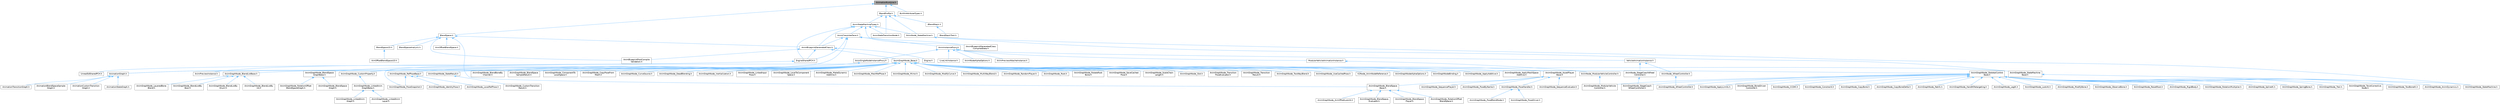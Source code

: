 digraph "AnimationRuntime.h"
{
 // INTERACTIVE_SVG=YES
 // LATEX_PDF_SIZE
  bgcolor="transparent";
  edge [fontname=Helvetica,fontsize=10,labelfontname=Helvetica,labelfontsize=10];
  node [fontname=Helvetica,fontsize=10,shape=box,height=0.2,width=0.4];
  Node1 [id="Node000001",label="AnimationRuntime.h",height=0.2,width=0.4,color="gray40", fillcolor="grey60", style="filled", fontcolor="black",tooltip=" "];
  Node1 -> Node2 [id="edge1_Node000001_Node000002",dir="back",color="steelblue1",style="solid",tooltip=" "];
  Node2 [id="Node000002",label="BlendProfile.h",height=0.2,width=0.4,color="grey40", fillcolor="white", style="filled",URL="$d6/d9c/BlendProfile_8h.html",tooltip=" "];
  Node2 -> Node3 [id="edge2_Node000002_Node000003",dir="back",color="steelblue1",style="solid",tooltip=" "];
  Node3 [id="Node000003",label="AnimNode_StateMachine.h",height=0.2,width=0.4,color="grey40", fillcolor="white", style="filled",URL="$df/d8f/AnimNode__StateMachine_8h.html",tooltip=" "];
  Node3 -> Node4 [id="edge3_Node000003_Node000004",dir="back",color="steelblue1",style="solid",tooltip=" "];
  Node4 [id="Node000004",label="AnimGraphNode_StateMachine.h",height=0.2,width=0.4,color="grey40", fillcolor="white", style="filled",URL="$d9/d4d/AnimGraphNode__StateMachine_8h.html",tooltip=" "];
  Node3 -> Node5 [id="edge4_Node000003_Node000005",dir="back",color="steelblue1",style="solid",tooltip=" "];
  Node5 [id="Node000005",label="AnimGraphNode_StateMachine\lBase.h",height=0.2,width=0.4,color="grey40", fillcolor="white", style="filled",URL="$dc/d11/AnimGraphNode__StateMachineBase_8h.html",tooltip=" "];
  Node5 -> Node4 [id="edge5_Node000005_Node000004",dir="back",color="steelblue1",style="solid",tooltip=" "];
  Node2 -> Node6 [id="edge6_Node000002_Node000006",dir="back",color="steelblue1",style="solid",tooltip=" "];
  Node6 [id="Node000006",label="AnimStateMachineTypes.h",height=0.2,width=0.4,color="grey40", fillcolor="white", style="filled",URL="$d2/dc8/AnimStateMachineTypes_8h.html",tooltip=" "];
  Node6 -> Node7 [id="edge7_Node000006_Node000007",dir="back",color="steelblue1",style="solid",tooltip=" "];
  Node7 [id="Node000007",label="AnimBlueprintGeneratedClass.h",height=0.2,width=0.4,color="grey40", fillcolor="white", style="filled",URL="$dc/d81/AnimBlueprintGeneratedClass_8h.html",tooltip=" "];
  Node7 -> Node8 [id="edge8_Node000007_Node000008",dir="back",color="steelblue1",style="solid",tooltip=" "];
  Node8 [id="Node000008",label="AnimBlueprintPostCompile\lValidation.h",height=0.2,width=0.4,color="grey40", fillcolor="white", style="filled",URL="$de/d1b/AnimBlueprintPostCompileValidation_8h.html",tooltip=" "];
  Node7 -> Node9 [id="edge9_Node000007_Node000009",dir="back",color="steelblue1",style="solid",tooltip=" "];
  Node9 [id="Node000009",label="AnimGraphNode_Base.h",height=0.2,width=0.4,color="grey40", fillcolor="white", style="filled",URL="$d0/dfb/AnimGraphNode__Base_8h.html",tooltip=" "];
  Node9 -> Node10 [id="edge10_Node000009_Node000010",dir="back",color="steelblue1",style="solid",tooltip=" "];
  Node10 [id="Node000010",label="AnimGraphNodeAlphaOptions.h",height=0.2,width=0.4,color="grey40", fillcolor="white", style="filled",URL="$d6/df6/AnimGraphNodeAlphaOptions_8h.html",tooltip=" "];
  Node9 -> Node11 [id="edge11_Node000009_Node000011",dir="back",color="steelblue1",style="solid",tooltip=" "];
  Node11 [id="Node000011",label="AnimGraphNodeBinding.h",height=0.2,width=0.4,color="grey40", fillcolor="white", style="filled",URL="$d6/d3b/AnimGraphNodeBinding_8h.html",tooltip=" "];
  Node9 -> Node12 [id="edge12_Node000009_Node000012",dir="back",color="steelblue1",style="solid",tooltip=" "];
  Node12 [id="Node000012",label="AnimGraphNode_ApplyAdditive.h",height=0.2,width=0.4,color="grey40", fillcolor="white", style="filled",URL="$da/d67/AnimGraphNode__ApplyAdditive_8h.html",tooltip=" "];
  Node9 -> Node13 [id="edge13_Node000009_Node000013",dir="back",color="steelblue1",style="solid",tooltip=" "];
  Node13 [id="Node000013",label="AnimGraphNode_ApplyMeshSpace\lAdditive.h",height=0.2,width=0.4,color="grey40", fillcolor="white", style="filled",URL="$dd/dc4/AnimGraphNode__ApplyMeshSpaceAdditive_8h.html",tooltip=" "];
  Node9 -> Node14 [id="edge14_Node000009_Node000014",dir="back",color="steelblue1",style="solid",tooltip=" "];
  Node14 [id="Node000014",label="AnimGraphNode_AssetPlayer\lBase.h",height=0.2,width=0.4,color="grey40", fillcolor="white", style="filled",URL="$d1/d4f/AnimGraphNode__AssetPlayerBase_8h.html",tooltip=" "];
  Node14 -> Node15 [id="edge15_Node000014_Node000015",dir="back",color="steelblue1",style="solid",tooltip=" "];
  Node15 [id="Node000015",label="AnimGraphNode_BlendSpace\lBase.h",height=0.2,width=0.4,color="grey40", fillcolor="white", style="filled",URL="$d7/d6d/AnimGraphNode__BlendSpaceBase_8h.html",tooltip=" "];
  Node15 -> Node16 [id="edge16_Node000015_Node000016",dir="back",color="steelblue1",style="solid",tooltip=" "];
  Node16 [id="Node000016",label="AnimGraphNode_AimOffsetLookAt.h",height=0.2,width=0.4,color="grey40", fillcolor="white", style="filled",URL="$d2/daa/AnimGraphNode__AimOffsetLookAt_8h.html",tooltip=" "];
  Node15 -> Node17 [id="edge17_Node000015_Node000017",dir="back",color="steelblue1",style="solid",tooltip=" "];
  Node17 [id="Node000017",label="AnimGraphNode_BlendSpace\lEvaluator.h",height=0.2,width=0.4,color="grey40", fillcolor="white", style="filled",URL="$d0/d5d/AnimGraphNode__BlendSpaceEvaluator_8h.html",tooltip=" "];
  Node15 -> Node18 [id="edge18_Node000015_Node000018",dir="back",color="steelblue1",style="solid",tooltip=" "];
  Node18 [id="Node000018",label="AnimGraphNode_BlendSpace\lPlayer.h",height=0.2,width=0.4,color="grey40", fillcolor="white", style="filled",URL="$d2/d22/AnimGraphNode__BlendSpacePlayer_8h.html",tooltip=" "];
  Node15 -> Node19 [id="edge19_Node000015_Node000019",dir="back",color="steelblue1",style="solid",tooltip=" "];
  Node19 [id="Node000019",label="AnimGraphNode_RotationOffset\lBlendSpace.h",height=0.2,width=0.4,color="grey40", fillcolor="white", style="filled",URL="$dc/dd5/AnimGraphNode__RotationOffsetBlendSpace_8h.html",tooltip=" "];
  Node14 -> Node20 [id="edge20_Node000014_Node000020",dir="back",color="steelblue1",style="solid",tooltip=" "];
  Node20 [id="Node000020",label="AnimGraphNode_PoseByName.h",height=0.2,width=0.4,color="grey40", fillcolor="white", style="filled",URL="$d7/d02/AnimGraphNode__PoseByName_8h.html",tooltip=" "];
  Node14 -> Node21 [id="edge21_Node000014_Node000021",dir="back",color="steelblue1",style="solid",tooltip=" "];
  Node21 [id="Node000021",label="AnimGraphNode_PoseHandler.h",height=0.2,width=0.4,color="grey40", fillcolor="white", style="filled",URL="$df/dfb/AnimGraphNode__PoseHandler_8h.html",tooltip=" "];
  Node21 -> Node22 [id="edge22_Node000021_Node000022",dir="back",color="steelblue1",style="solid",tooltip=" "];
  Node22 [id="Node000022",label="AnimGraphNode_PoseBlendNode.h",height=0.2,width=0.4,color="grey40", fillcolor="white", style="filled",URL="$de/d70/AnimGraphNode__PoseBlendNode_8h.html",tooltip=" "];
  Node21 -> Node23 [id="edge23_Node000021_Node000023",dir="back",color="steelblue1",style="solid",tooltip=" "];
  Node23 [id="Node000023",label="AnimGraphNode_PoseDriver.h",height=0.2,width=0.4,color="grey40", fillcolor="white", style="filled",URL="$d7/d7d/AnimGraphNode__PoseDriver_8h.html",tooltip=" "];
  Node14 -> Node24 [id="edge24_Node000014_Node000024",dir="back",color="steelblue1",style="solid",tooltip=" "];
  Node24 [id="Node000024",label="AnimGraphNode_SequenceEvaluator.h",height=0.2,width=0.4,color="grey40", fillcolor="white", style="filled",URL="$d1/d1c/AnimGraphNode__SequenceEvaluator_8h.html",tooltip=" "];
  Node14 -> Node25 [id="edge25_Node000014_Node000025",dir="back",color="steelblue1",style="solid",tooltip=" "];
  Node25 [id="Node000025",label="AnimGraphNode_SequencePlayer.h",height=0.2,width=0.4,color="grey40", fillcolor="white", style="filled",URL="$d2/d91/AnimGraphNode__SequencePlayer_8h.html",tooltip=" "];
  Node9 -> Node26 [id="edge26_Node000009_Node000026",dir="back",color="steelblue1",style="solid",tooltip=" "];
  Node26 [id="Node000026",label="AnimGraphNode_BlendBoneBy\lChannel.h",height=0.2,width=0.4,color="grey40", fillcolor="white", style="filled",URL="$de/da9/AnimGraphNode__BlendBoneByChannel_8h.html",tooltip=" "];
  Node9 -> Node27 [id="edge27_Node000009_Node000027",dir="back",color="steelblue1",style="solid",tooltip=" "];
  Node27 [id="Node000027",label="AnimGraphNode_BlendListBase.h",height=0.2,width=0.4,color="grey40", fillcolor="white", style="filled",URL="$d7/d20/AnimGraphNode__BlendListBase_8h.html",tooltip=" "];
  Node27 -> Node28 [id="edge28_Node000027_Node000028",dir="back",color="steelblue1",style="solid",tooltip=" "];
  Node28 [id="Node000028",label="AnimGraphNode_BlendListBy\lBool.h",height=0.2,width=0.4,color="grey40", fillcolor="white", style="filled",URL="$d9/d9d/AnimGraphNode__BlendListByBool_8h.html",tooltip=" "];
  Node27 -> Node29 [id="edge29_Node000027_Node000029",dir="back",color="steelblue1",style="solid",tooltip=" "];
  Node29 [id="Node000029",label="AnimGraphNode_BlendListBy\lEnum.h",height=0.2,width=0.4,color="grey40", fillcolor="white", style="filled",URL="$de/d60/AnimGraphNode__BlendListByEnum_8h.html",tooltip=" "];
  Node27 -> Node30 [id="edge30_Node000027_Node000030",dir="back",color="steelblue1",style="solid",tooltip=" "];
  Node30 [id="Node000030",label="AnimGraphNode_BlendListBy\lInt.h",height=0.2,width=0.4,color="grey40", fillcolor="white", style="filled",URL="$dc/df2/AnimGraphNode__BlendListByInt_8h.html",tooltip=" "];
  Node27 -> Node31 [id="edge31_Node000027_Node000031",dir="back",color="steelblue1",style="solid",tooltip=" "];
  Node31 [id="Node000031",label="AnimGraphNode_LayeredBone\lBlend.h",height=0.2,width=0.4,color="grey40", fillcolor="white", style="filled",URL="$d2/d01/AnimGraphNode__LayeredBoneBlend_8h.html",tooltip=" "];
  Node9 -> Node32 [id="edge32_Node000009_Node000032",dir="back",color="steelblue1",style="solid",tooltip=" "];
  Node32 [id="Node000032",label="AnimGraphNode_BlendSpace\lGraphBase.h",height=0.2,width=0.4,color="grey40", fillcolor="white", style="filled",URL="$d6/d44/AnimGraphNode__BlendSpaceGraphBase_8h.html",tooltip=" "];
  Node32 -> Node33 [id="edge33_Node000032_Node000033",dir="back",color="steelblue1",style="solid",tooltip=" "];
  Node33 [id="Node000033",label="AnimGraphNode_BlendSpace\lGraph.h",height=0.2,width=0.4,color="grey40", fillcolor="white", style="filled",URL="$d7/d81/AnimGraphNode__BlendSpaceGraph_8h.html",tooltip=" "];
  Node32 -> Node34 [id="edge34_Node000032_Node000034",dir="back",color="steelblue1",style="solid",tooltip=" "];
  Node34 [id="Node000034",label="AnimGraphNode_RotationOffset\lBlendSpaceGraph.h",height=0.2,width=0.4,color="grey40", fillcolor="white", style="filled",URL="$d0/d4c/AnimGraphNode__RotationOffsetBlendSpaceGraph_8h.html",tooltip=" "];
  Node9 -> Node35 [id="edge35_Node000009_Node000035",dir="back",color="steelblue1",style="solid",tooltip=" "];
  Node35 [id="Node000035",label="AnimGraphNode_BlendSpace\lSampleResult.h",height=0.2,width=0.4,color="grey40", fillcolor="white", style="filled",URL="$de/df8/AnimGraphNode__BlendSpaceSampleResult_8h.html",tooltip=" "];
  Node9 -> Node36 [id="edge36_Node000009_Node000036",dir="back",color="steelblue1",style="solid",tooltip=" "];
  Node36 [id="Node000036",label="AnimGraphNode_ComponentTo\lLocalSpace.h",height=0.2,width=0.4,color="grey40", fillcolor="white", style="filled",URL="$d1/d3f/AnimGraphNode__ComponentToLocalSpace_8h.html",tooltip=" "];
  Node9 -> Node37 [id="edge37_Node000009_Node000037",dir="back",color="steelblue1",style="solid",tooltip=" "];
  Node37 [id="Node000037",label="AnimGraphNode_CopyPoseFrom\lMesh.h",height=0.2,width=0.4,color="grey40", fillcolor="white", style="filled",URL="$d6/d71/AnimGraphNode__CopyPoseFromMesh_8h.html",tooltip=" "];
  Node9 -> Node38 [id="edge38_Node000009_Node000038",dir="back",color="steelblue1",style="solid",tooltip=" "];
  Node38 [id="Node000038",label="AnimGraphNode_CurveSource.h",height=0.2,width=0.4,color="grey40", fillcolor="white", style="filled",URL="$dc/de5/AnimGraphNode__CurveSource_8h.html",tooltip=" "];
  Node9 -> Node39 [id="edge39_Node000009_Node000039",dir="back",color="steelblue1",style="solid",tooltip=" "];
  Node39 [id="Node000039",label="AnimGraphNode_CustomProperty.h",height=0.2,width=0.4,color="grey40", fillcolor="white", style="filled",URL="$d8/d3f/AnimGraphNode__CustomProperty_8h.html",tooltip=" "];
  Node39 -> Node40 [id="edge40_Node000039_Node000040",dir="back",color="steelblue1",style="solid",tooltip=" "];
  Node40 [id="Node000040",label="AnimGraphNode_LinkedAnim\lGraphBase.h",height=0.2,width=0.4,color="grey40", fillcolor="white", style="filled",URL="$d5/de1/AnimGraphNode__LinkedAnimGraphBase_8h.html",tooltip=" "];
  Node40 -> Node41 [id="edge41_Node000040_Node000041",dir="back",color="steelblue1",style="solid",tooltip=" "];
  Node41 [id="Node000041",label="AnimGraphNode_LinkedAnim\lGraph.h",height=0.2,width=0.4,color="grey40", fillcolor="white", style="filled",URL="$da/dd5/AnimGraphNode__LinkedAnimGraph_8h.html",tooltip=" "];
  Node40 -> Node42 [id="edge42_Node000040_Node000042",dir="back",color="steelblue1",style="solid",tooltip=" "];
  Node42 [id="Node000042",label="AnimGraphNode_LinkedAnim\lLayer.h",height=0.2,width=0.4,color="grey40", fillcolor="white", style="filled",URL="$dc/d51/AnimGraphNode__LinkedAnimLayer_8h.html",tooltip=" "];
  Node9 -> Node43 [id="edge43_Node000009_Node000043",dir="back",color="steelblue1",style="solid",tooltip=" "];
  Node43 [id="Node000043",label="AnimGraphNode_DeadBlending.h",height=0.2,width=0.4,color="grey40", fillcolor="white", style="filled",URL="$d8/d73/AnimGraphNode__DeadBlending_8h.html",tooltip=" "];
  Node9 -> Node44 [id="edge44_Node000009_Node000044",dir="back",color="steelblue1",style="solid",tooltip=" "];
  Node44 [id="Node000044",label="AnimGraphNode_Inertialization.h",height=0.2,width=0.4,color="grey40", fillcolor="white", style="filled",URL="$d7/d66/AnimGraphNode__Inertialization_8h.html",tooltip=" "];
  Node9 -> Node45 [id="edge45_Node000009_Node000045",dir="back",color="steelblue1",style="solid",tooltip=" "];
  Node45 [id="Node000045",label="AnimGraphNode_LinkedInput\lPose.h",height=0.2,width=0.4,color="grey40", fillcolor="white", style="filled",URL="$d7/d8c/AnimGraphNode__LinkedInputPose_8h.html",tooltip=" "];
  Node9 -> Node46 [id="edge46_Node000009_Node000046",dir="back",color="steelblue1",style="solid",tooltip=" "];
  Node46 [id="Node000046",label="AnimGraphNode_LocalToComponent\lSpace.h",height=0.2,width=0.4,color="grey40", fillcolor="white", style="filled",URL="$d6/d01/AnimGraphNode__LocalToComponentSpace_8h.html",tooltip=" "];
  Node9 -> Node47 [id="edge47_Node000009_Node000047",dir="back",color="steelblue1",style="solid",tooltip=" "];
  Node47 [id="Node000047",label="AnimGraphNode_MakeDynamic\lAdditive.h",height=0.2,width=0.4,color="grey40", fillcolor="white", style="filled",URL="$d4/dc9/AnimGraphNode__MakeDynamicAdditive_8h.html",tooltip=" "];
  Node9 -> Node48 [id="edge48_Node000009_Node000048",dir="back",color="steelblue1",style="solid",tooltip=" "];
  Node48 [id="Node000048",label="AnimGraphNode_MeshRefPose.h",height=0.2,width=0.4,color="grey40", fillcolor="white", style="filled",URL="$d3/d58/AnimGraphNode__MeshRefPose_8h.html",tooltip=" "];
  Node9 -> Node49 [id="edge49_Node000009_Node000049",dir="back",color="steelblue1",style="solid",tooltip=" "];
  Node49 [id="Node000049",label="AnimGraphNode_Mirror.h",height=0.2,width=0.4,color="grey40", fillcolor="white", style="filled",URL="$de/d96/AnimGraphNode__Mirror_8h.html",tooltip=" "];
  Node9 -> Node50 [id="edge50_Node000009_Node000050",dir="back",color="steelblue1",style="solid",tooltip=" "];
  Node50 [id="Node000050",label="AnimGraphNode_ModifyCurve.h",height=0.2,width=0.4,color="grey40", fillcolor="white", style="filled",URL="$d5/d09/AnimGraphNode__ModifyCurve_8h.html",tooltip=" "];
  Node9 -> Node51 [id="edge51_Node000009_Node000051",dir="back",color="steelblue1",style="solid",tooltip=" "];
  Node51 [id="Node000051",label="AnimGraphNode_MultiWayBlend.h",height=0.2,width=0.4,color="grey40", fillcolor="white", style="filled",URL="$dd/dcb/AnimGraphNode__MultiWayBlend_8h.html",tooltip=" "];
  Node9 -> Node52 [id="edge52_Node000009_Node000052",dir="back",color="steelblue1",style="solid",tooltip=" "];
  Node52 [id="Node000052",label="AnimGraphNode_PoseSnapshot.h",height=0.2,width=0.4,color="grey40", fillcolor="white", style="filled",URL="$d1/d92/AnimGraphNode__PoseSnapshot_8h.html",tooltip=" "];
  Node9 -> Node53 [id="edge53_Node000009_Node000053",dir="back",color="steelblue1",style="solid",tooltip=" "];
  Node53 [id="Node000053",label="AnimGraphNode_RandomPlayer.h",height=0.2,width=0.4,color="grey40", fillcolor="white", style="filled",URL="$dc/d48/AnimGraphNode__RandomPlayer_8h.html",tooltip=" "];
  Node9 -> Node54 [id="edge54_Node000009_Node000054",dir="back",color="steelblue1",style="solid",tooltip=" "];
  Node54 [id="Node000054",label="AnimGraphNode_RefPoseBase.h",height=0.2,width=0.4,color="grey40", fillcolor="white", style="filled",URL="$d8/d34/AnimGraphNode__RefPoseBase_8h.html",tooltip=" "];
  Node54 -> Node55 [id="edge55_Node000054_Node000055",dir="back",color="steelblue1",style="solid",tooltip=" "];
  Node55 [id="Node000055",label="AnimGraphNode_IdentityPose.h",height=0.2,width=0.4,color="grey40", fillcolor="white", style="filled",URL="$d8/dac/AnimGraphNode__IdentityPose_8h.html",tooltip=" "];
  Node54 -> Node56 [id="edge56_Node000054_Node000056",dir="back",color="steelblue1",style="solid",tooltip=" "];
  Node56 [id="Node000056",label="AnimGraphNode_LocalRefPose.h",height=0.2,width=0.4,color="grey40", fillcolor="white", style="filled",URL="$df/d6f/AnimGraphNode__LocalRefPose_8h.html",tooltip=" "];
  Node54 -> Node52 [id="edge57_Node000054_Node000052",dir="back",color="steelblue1",style="solid",tooltip=" "];
  Node9 -> Node57 [id="edge58_Node000009_Node000057",dir="back",color="steelblue1",style="solid",tooltip=" "];
  Node57 [id="Node000057",label="AnimGraphNode_Root.h",height=0.2,width=0.4,color="grey40", fillcolor="white", style="filled",URL="$d2/d39/AnimGraphNode__Root_8h.html",tooltip=" "];
  Node9 -> Node58 [id="edge59_Node000009_Node000058",dir="back",color="steelblue1",style="solid",tooltip=" "];
  Node58 [id="Node000058",label="AnimGraphNode_RotateRoot\lBone.h",height=0.2,width=0.4,color="grey40", fillcolor="white", style="filled",URL="$d4/de0/AnimGraphNode__RotateRootBone_8h.html",tooltip=" "];
  Node9 -> Node59 [id="edge60_Node000009_Node000059",dir="back",color="steelblue1",style="solid",tooltip=" "];
  Node59 [id="Node000059",label="AnimGraphNode_SaveCached\lPose.h",height=0.2,width=0.4,color="grey40", fillcolor="white", style="filled",URL="$df/d5e/AnimGraphNode__SaveCachedPose_8h.html",tooltip=" "];
  Node9 -> Node60 [id="edge61_Node000009_Node000060",dir="back",color="steelblue1",style="solid",tooltip=" "];
  Node60 [id="Node000060",label="AnimGraphNode_ScaleChain\lLength.h",height=0.2,width=0.4,color="grey40", fillcolor="white", style="filled",URL="$d9/df8/AnimGraphNode__ScaleChainLength_8h.html",tooltip=" "];
  Node9 -> Node61 [id="edge62_Node000009_Node000061",dir="back",color="steelblue1",style="solid",tooltip=" "];
  Node61 [id="Node000061",label="AnimGraphNode_SkeletalControl\lBase.h",height=0.2,width=0.4,color="grey40", fillcolor="white", style="filled",URL="$d9/dff/AnimGraphNode__SkeletalControlBase_8h.html",tooltip=" "];
  Node61 -> Node62 [id="edge63_Node000061_Node000062",dir="back",color="steelblue1",style="solid",tooltip=" "];
  Node62 [id="Node000062",label="AnimGraphNode_AnimDynamics.h",height=0.2,width=0.4,color="grey40", fillcolor="white", style="filled",URL="$da/dc2/AnimGraphNode__AnimDynamics_8h.html",tooltip=" "];
  Node61 -> Node63 [id="edge64_Node000061_Node000063",dir="back",color="steelblue1",style="solid",tooltip=" "];
  Node63 [id="Node000063",label="AnimGraphNode_ApplyLimits.h",height=0.2,width=0.4,color="grey40", fillcolor="white", style="filled",URL="$dc/d36/AnimGraphNode__ApplyLimits_8h.html",tooltip=" "];
  Node61 -> Node64 [id="edge65_Node000061_Node000064",dir="back",color="steelblue1",style="solid",tooltip=" "];
  Node64 [id="Node000064",label="AnimGraphNode_BoneDriven\lController.h",height=0.2,width=0.4,color="grey40", fillcolor="white", style="filled",URL="$df/df3/AnimGraphNode__BoneDrivenController_8h.html",tooltip=" "];
  Node61 -> Node65 [id="edge66_Node000061_Node000065",dir="back",color="steelblue1",style="solid",tooltip=" "];
  Node65 [id="Node000065",label="AnimGraphNode_CCDIK.h",height=0.2,width=0.4,color="grey40", fillcolor="white", style="filled",URL="$df/d0d/AnimGraphNode__CCDIK_8h.html",tooltip=" "];
  Node61 -> Node66 [id="edge67_Node000061_Node000066",dir="back",color="steelblue1",style="solid",tooltip=" "];
  Node66 [id="Node000066",label="AnimGraphNode_Constraint.h",height=0.2,width=0.4,color="grey40", fillcolor="white", style="filled",URL="$d2/d98/AnimGraphNode__Constraint_8h.html",tooltip=" "];
  Node61 -> Node67 [id="edge68_Node000061_Node000067",dir="back",color="steelblue1",style="solid",tooltip=" "];
  Node67 [id="Node000067",label="AnimGraphNode_CopyBone.h",height=0.2,width=0.4,color="grey40", fillcolor="white", style="filled",URL="$dc/de6/AnimGraphNode__CopyBone_8h.html",tooltip=" "];
  Node61 -> Node68 [id="edge69_Node000061_Node000068",dir="back",color="steelblue1",style="solid",tooltip=" "];
  Node68 [id="Node000068",label="AnimGraphNode_CopyBoneDelta.h",height=0.2,width=0.4,color="grey40", fillcolor="white", style="filled",URL="$d8/d60/AnimGraphNode__CopyBoneDelta_8h.html",tooltip=" "];
  Node61 -> Node69 [id="edge70_Node000061_Node000069",dir="back",color="steelblue1",style="solid",tooltip=" "];
  Node69 [id="Node000069",label="AnimGraphNode_Fabrik.h",height=0.2,width=0.4,color="grey40", fillcolor="white", style="filled",URL="$d6/d79/AnimGraphNode__Fabrik_8h.html",tooltip=" "];
  Node61 -> Node70 [id="edge71_Node000061_Node000070",dir="back",color="steelblue1",style="solid",tooltip=" "];
  Node70 [id="Node000070",label="AnimGraphNode_HandIKRetargeting.h",height=0.2,width=0.4,color="grey40", fillcolor="white", style="filled",URL="$dd/dee/AnimGraphNode__HandIKRetargeting_8h.html",tooltip=" "];
  Node61 -> Node71 [id="edge72_Node000061_Node000071",dir="back",color="steelblue1",style="solid",tooltip=" "];
  Node71 [id="Node000071",label="AnimGraphNode_LegIK.h",height=0.2,width=0.4,color="grey40", fillcolor="white", style="filled",URL="$d3/d59/AnimGraphNode__LegIK_8h.html",tooltip=" "];
  Node61 -> Node72 [id="edge73_Node000061_Node000072",dir="back",color="steelblue1",style="solid",tooltip=" "];
  Node72 [id="Node000072",label="AnimGraphNode_LookAt.h",height=0.2,width=0.4,color="grey40", fillcolor="white", style="filled",URL="$dd/de3/AnimGraphNode__LookAt_8h.html",tooltip=" "];
  Node61 -> Node73 [id="edge74_Node000061_Node000073",dir="back",color="steelblue1",style="solid",tooltip=" "];
  Node73 [id="Node000073",label="AnimGraphNode_ModifyBone.h",height=0.2,width=0.4,color="grey40", fillcolor="white", style="filled",URL="$d1/d8e/AnimGraphNode__ModifyBone_8h.html",tooltip=" "];
  Node61 -> Node74 [id="edge75_Node000061_Node000074",dir="back",color="steelblue1",style="solid",tooltip=" "];
  Node74 [id="Node000074",label="AnimGraphNode_ModularVehicle\lController.h",height=0.2,width=0.4,color="grey40", fillcolor="white", style="filled",URL="$d3/d04/AnimGraphNode__ModularVehicleController_8h.html",tooltip=" "];
  Node61 -> Node75 [id="edge76_Node000061_Node000075",dir="back",color="steelblue1",style="solid",tooltip=" "];
  Node75 [id="Node000075",label="AnimGraphNode_ObserveBone.h",height=0.2,width=0.4,color="grey40", fillcolor="white", style="filled",URL="$d0/dcc/AnimGraphNode__ObserveBone_8h.html",tooltip=" "];
  Node61 -> Node76 [id="edge77_Node000061_Node000076",dir="back",color="steelblue1",style="solid",tooltip=" "];
  Node76 [id="Node000076",label="AnimGraphNode_ResetRoot.h",height=0.2,width=0.4,color="grey40", fillcolor="white", style="filled",URL="$dd/da9/AnimGraphNode__ResetRoot_8h.html",tooltip=" "];
  Node61 -> Node77 [id="edge78_Node000061_Node000077",dir="back",color="steelblue1",style="solid",tooltip=" "];
  Node77 [id="Node000077",label="AnimGraphNode_RigidBody.h",height=0.2,width=0.4,color="grey40", fillcolor="white", style="filled",URL="$d0/d05/AnimGraphNode__RigidBody_8h.html",tooltip=" "];
  Node61 -> Node78 [id="edge79_Node000061_Node000078",dir="back",color="steelblue1",style="solid",tooltip=" "];
  Node78 [id="Node000078",label="AnimGraphNode_RotationMultiplier.h",height=0.2,width=0.4,color="grey40", fillcolor="white", style="filled",URL="$d6/d16/AnimGraphNode__RotationMultiplier_8h.html",tooltip=" "];
  Node61 -> Node79 [id="edge80_Node000061_Node000079",dir="back",color="steelblue1",style="solid",tooltip=" "];
  Node79 [id="Node000079",label="AnimGraphNode_SplineIK.h",height=0.2,width=0.4,color="grey40", fillcolor="white", style="filled",URL="$d0/d7e/AnimGraphNode__SplineIK_8h.html",tooltip=" "];
  Node61 -> Node80 [id="edge81_Node000061_Node000080",dir="back",color="steelblue1",style="solid",tooltip=" "];
  Node80 [id="Node000080",label="AnimGraphNode_SpringBone.h",height=0.2,width=0.4,color="grey40", fillcolor="white", style="filled",URL="$dc/d38/AnimGraphNode__SpringBone_8h.html",tooltip=" "];
  Node61 -> Node81 [id="edge82_Node000061_Node000081",dir="back",color="steelblue1",style="solid",tooltip=" "];
  Node81 [id="Node000081",label="AnimGraphNode_StageCoach\lWheelController.h",height=0.2,width=0.4,color="grey40", fillcolor="white", style="filled",URL="$d6/dbe/AnimGraphNode__StageCoachWheelController_8h.html",tooltip=" "];
  Node61 -> Node82 [id="edge83_Node000061_Node000082",dir="back",color="steelblue1",style="solid",tooltip=" "];
  Node82 [id="Node000082",label="AnimGraphNode_Trail.h",height=0.2,width=0.4,color="grey40", fillcolor="white", style="filled",URL="$d4/d5a/AnimGraphNode__Trail_8h.html",tooltip=" "];
  Node61 -> Node83 [id="edge84_Node000061_Node000083",dir="back",color="steelblue1",style="solid",tooltip=" "];
  Node83 [id="Node000083",label="AnimGraphNode_TwistCorrective\lNode.h",height=0.2,width=0.4,color="grey40", fillcolor="white", style="filled",URL="$de/d7f/AnimGraphNode__TwistCorrectiveNode_8h.html",tooltip=" "];
  Node61 -> Node84 [id="edge85_Node000061_Node000084",dir="back",color="steelblue1",style="solid",tooltip=" "];
  Node84 [id="Node000084",label="AnimGraphNode_TwoBoneIK.h",height=0.2,width=0.4,color="grey40", fillcolor="white", style="filled",URL="$d1/dc2/AnimGraphNode__TwoBoneIK_8h.html",tooltip=" "];
  Node61 -> Node85 [id="edge86_Node000061_Node000085",dir="back",color="steelblue1",style="solid",tooltip=" "];
  Node85 [id="Node000085",label="AnimGraphNode_WheelController.h",height=0.2,width=0.4,color="grey40", fillcolor="white", style="filled",URL="$df/de4/AnimGraphNode__WheelController_8h.html",tooltip=" "];
  Node9 -> Node86 [id="edge87_Node000009_Node000086",dir="back",color="steelblue1",style="solid",tooltip=" "];
  Node86 [id="Node000086",label="AnimGraphNode_Slot.h",height=0.2,width=0.4,color="grey40", fillcolor="white", style="filled",URL="$df/d63/AnimGraphNode__Slot_8h.html",tooltip=" "];
  Node9 -> Node5 [id="edge88_Node000009_Node000005",dir="back",color="steelblue1",style="solid",tooltip=" "];
  Node9 -> Node87 [id="edge89_Node000009_Node000087",dir="back",color="steelblue1",style="solid",tooltip=" "];
  Node87 [id="Node000087",label="AnimGraphNode_StateResult.h",height=0.2,width=0.4,color="grey40", fillcolor="white", style="filled",URL="$d3/d7e/AnimGraphNode__StateResult_8h.html",tooltip=" "];
  Node87 -> Node88 [id="edge90_Node000087_Node000088",dir="back",color="steelblue1",style="solid",tooltip=" "];
  Node88 [id="Node000088",label="AnimGraphNode_CustomTransition\lResult.h",height=0.2,width=0.4,color="grey40", fillcolor="white", style="filled",URL="$df/d6e/AnimGraphNode__CustomTransitionResult_8h.html",tooltip=" "];
  Node9 -> Node89 [id="edge91_Node000009_Node000089",dir="back",color="steelblue1",style="solid",tooltip=" "];
  Node89 [id="Node000089",label="AnimGraphNode_Transition\lPoseEvaluator.h",height=0.2,width=0.4,color="grey40", fillcolor="white", style="filled",URL="$d8/dec/AnimGraphNode__TransitionPoseEvaluator_8h.html",tooltip=" "];
  Node9 -> Node90 [id="edge92_Node000009_Node000090",dir="back",color="steelblue1",style="solid",tooltip=" "];
  Node90 [id="Node000090",label="AnimGraphNode_Transition\lResult.h",height=0.2,width=0.4,color="grey40", fillcolor="white", style="filled",URL="$d7/d74/AnimGraphNode__TransitionResult_8h.html",tooltip=" "];
  Node9 -> Node91 [id="edge93_Node000009_Node000091",dir="back",color="steelblue1",style="solid",tooltip=" "];
  Node91 [id="Node000091",label="AnimGraphNode_TwoWayBlend.h",height=0.2,width=0.4,color="grey40", fillcolor="white", style="filled",URL="$d0/df0/AnimGraphNode__TwoWayBlend_8h.html",tooltip=" "];
  Node9 -> Node92 [id="edge94_Node000009_Node000092",dir="back",color="steelblue1",style="solid",tooltip=" "];
  Node92 [id="Node000092",label="AnimGraphNode_UseCachedPose.h",height=0.2,width=0.4,color="grey40", fillcolor="white", style="filled",URL="$d8/d30/AnimGraphNode__UseCachedPose_8h.html",tooltip=" "];
  Node9 -> Node93 [id="edge95_Node000009_Node000093",dir="back",color="steelblue1",style="solid",tooltip=" "];
  Node93 [id="Node000093",label="AnimationGraph.h",height=0.2,width=0.4,color="grey40", fillcolor="white", style="filled",URL="$df/d2e/AnimationGraph_8h.html",tooltip=" "];
  Node93 -> Node94 [id="edge96_Node000093_Node000094",dir="back",color="steelblue1",style="solid",tooltip=" "];
  Node94 [id="Node000094",label="AnimationBlendSpaceSample\lGraph.h",height=0.2,width=0.4,color="grey40", fillcolor="white", style="filled",URL="$d1/d35/AnimationBlendSpaceSampleGraph_8h.html",tooltip=" "];
  Node93 -> Node95 [id="edge97_Node000093_Node000095",dir="back",color="steelblue1",style="solid",tooltip=" "];
  Node95 [id="Node000095",label="AnimationCustomTransition\lGraph.h",height=0.2,width=0.4,color="grey40", fillcolor="white", style="filled",URL="$dc/d6c/AnimationCustomTransitionGraph_8h.html",tooltip=" "];
  Node93 -> Node96 [id="edge98_Node000093_Node000096",dir="back",color="steelblue1",style="solid",tooltip=" "];
  Node96 [id="Node000096",label="AnimationStateGraph.h",height=0.2,width=0.4,color="grey40", fillcolor="white", style="filled",URL="$d1/d71/AnimationStateGraph_8h.html",tooltip=" "];
  Node93 -> Node97 [id="edge99_Node000093_Node000097",dir="back",color="steelblue1",style="solid",tooltip=" "];
  Node97 [id="Node000097",label="AnimationTransitionGraph.h",height=0.2,width=0.4,color="grey40", fillcolor="white", style="filled",URL="$d2/d0b/AnimationTransitionGraph_8h.html",tooltip=" "];
  Node9 -> Node98 [id="edge100_Node000009_Node000098",dir="back",color="steelblue1",style="solid",tooltip=" "];
  Node98 [id="Node000098",label="K2Node_AnimNodeReference.h",height=0.2,width=0.4,color="grey40", fillcolor="white", style="filled",URL="$d2/d81/K2Node__AnimNodeReference_8h.html",tooltip=" "];
  Node7 -> Node99 [id="edge101_Node000007_Node000099",dir="back",color="steelblue1",style="solid",tooltip=" "];
  Node99 [id="Node000099",label="Engine.h",height=0.2,width=0.4,color="grey40", fillcolor="white", style="filled",URL="$d1/d34/Public_2Engine_8h.html",tooltip=" "];
  Node7 -> Node100 [id="edge102_Node000007_Node000100",dir="back",color="steelblue1",style="solid",tooltip=" "];
  Node100 [id="Node000100",label="EngineSharedPCH.h",height=0.2,width=0.4,color="grey40", fillcolor="white", style="filled",URL="$dc/dbb/EngineSharedPCH_8h.html",tooltip=" "];
  Node100 -> Node101 [id="edge103_Node000100_Node000101",dir="back",color="steelblue1",style="solid",tooltip=" "];
  Node101 [id="Node000101",label="UnrealEdSharedPCH.h",height=0.2,width=0.4,color="grey40", fillcolor="white", style="filled",URL="$d1/de6/UnrealEdSharedPCH_8h.html",tooltip=" "];
  Node6 -> Node102 [id="edge104_Node000006_Node000102",dir="back",color="steelblue1",style="solid",tooltip=" "];
  Node102 [id="Node000102",label="AnimClassInterface.h",height=0.2,width=0.4,color="grey40", fillcolor="white", style="filled",URL="$df/dce/AnimClassInterface_8h.html",tooltip=" "];
  Node102 -> Node7 [id="edge105_Node000102_Node000007",dir="back",color="steelblue1",style="solid",tooltip=" "];
  Node102 -> Node103 [id="edge106_Node000102_Node000103",dir="back",color="steelblue1",style="solid",tooltip=" "];
  Node103 [id="Node000103",label="AnimInstanceProxy.h",height=0.2,width=0.4,color="grey40", fillcolor="white", style="filled",URL="$d6/d6e/AnimInstanceProxy_8h.html",tooltip=" "];
  Node103 -> Node104 [id="edge107_Node000103_Node000104",dir="back",color="steelblue1",style="solid",tooltip=" "];
  Node104 [id="Node000104",label="AnimNodeAlphaOptions.h",height=0.2,width=0.4,color="grey40", fillcolor="white", style="filled",URL="$df/d96/AnimNodeAlphaOptions_8h.html",tooltip=" "];
  Node103 -> Node105 [id="edge108_Node000103_Node000105",dir="back",color="steelblue1",style="solid",tooltip=" "];
  Node105 [id="Node000105",label="AnimPreviewAttacheInstance.h",height=0.2,width=0.4,color="grey40", fillcolor="white", style="filled",URL="$d8/dda/AnimPreviewAttacheInstance_8h.html",tooltip=" "];
  Node103 -> Node106 [id="edge109_Node000103_Node000106",dir="back",color="steelblue1",style="solid",tooltip=" "];
  Node106 [id="Node000106",label="AnimSingleNodeInstanceProxy.h",height=0.2,width=0.4,color="grey40", fillcolor="white", style="filled",URL="$dc/de5/AnimSingleNodeInstanceProxy_8h.html",tooltip=" "];
  Node106 -> Node107 [id="edge110_Node000106_Node000107",dir="back",color="steelblue1",style="solid",tooltip=" "];
  Node107 [id="Node000107",label="AnimPreviewInstance.h",height=0.2,width=0.4,color="grey40", fillcolor="white", style="filled",URL="$d1/d84/AnimPreviewInstance_8h.html",tooltip=" "];
  Node103 -> Node108 [id="edge111_Node000103_Node000108",dir="back",color="steelblue1",style="solid",tooltip=" "];
  Node108 [id="Node000108",label="LiveLinkInstance.h",height=0.2,width=0.4,color="grey40", fillcolor="white", style="filled",URL="$d5/d97/LiveLinkInstance_8h.html",tooltip=" "];
  Node103 -> Node109 [id="edge112_Node000103_Node000109",dir="back",color="steelblue1",style="solid",tooltip=" "];
  Node109 [id="Node000109",label="ModularVehicleAnimationInstance.h",height=0.2,width=0.4,color="grey40", fillcolor="white", style="filled",URL="$d9/d14/ModularVehicleAnimationInstance_8h.html",tooltip=" "];
  Node109 -> Node110 [id="edge113_Node000109_Node000110",dir="back",color="steelblue1",style="solid",tooltip=" "];
  Node110 [id="Node000110",label="AnimNode_ModularVehicleController.h",height=0.2,width=0.4,color="grey40", fillcolor="white", style="filled",URL="$d8/d10/AnimNode__ModularVehicleController_8h.html",tooltip=" "];
  Node110 -> Node74 [id="edge114_Node000110_Node000074",dir="back",color="steelblue1",style="solid",tooltip=" "];
  Node103 -> Node111 [id="edge115_Node000103_Node000111",dir="back",color="steelblue1",style="solid",tooltip=" "];
  Node111 [id="Node000111",label="VehicleAnimationInstance.h",height=0.2,width=0.4,color="grey40", fillcolor="white", style="filled",URL="$d4/dc8/VehicleAnimationInstance_8h.html",tooltip=" "];
  Node111 -> Node112 [id="edge116_Node000111_Node000112",dir="back",color="steelblue1",style="solid",tooltip=" "];
  Node112 [id="Node000112",label="AnimNode_StageCoachWheel\lController.h",height=0.2,width=0.4,color="grey40", fillcolor="white", style="filled",URL="$d0/d68/AnimNode__StageCoachWheelController_8h.html",tooltip=" "];
  Node112 -> Node81 [id="edge117_Node000112_Node000081",dir="back",color="steelblue1",style="solid",tooltip=" "];
  Node111 -> Node113 [id="edge118_Node000111_Node000113",dir="back",color="steelblue1",style="solid",tooltip=" "];
  Node113 [id="Node000113",label="AnimNode_WheelController.h",height=0.2,width=0.4,color="grey40", fillcolor="white", style="filled",URL="$d4/dbf/AnimNode__WheelController_8h.html",tooltip=" "];
  Node113 -> Node85 [id="edge119_Node000113_Node000085",dir="back",color="steelblue1",style="solid",tooltip=" "];
  Node102 -> Node93 [id="edge120_Node000102_Node000093",dir="back",color="steelblue1",style="solid",tooltip=" "];
  Node102 -> Node100 [id="edge121_Node000102_Node000100",dir="back",color="steelblue1",style="solid",tooltip=" "];
  Node102 -> Node114 [id="edge122_Node000102_Node000114",dir="back",color="steelblue1",style="solid",tooltip=" "];
  Node114 [id="Node000114",label="IAnimBlueprintGeneratedClass\lCompiledData.h",height=0.2,width=0.4,color="grey40", fillcolor="white", style="filled",URL="$d6/de8/IAnimBlueprintGeneratedClassCompiledData_8h.html",tooltip=" "];
  Node6 -> Node3 [id="edge123_Node000006_Node000003",dir="back",color="steelblue1",style="solid",tooltip=" "];
  Node6 -> Node115 [id="edge124_Node000006_Node000115",dir="back",color="steelblue1",style="solid",tooltip=" "];
  Node115 [id="Node000115",label="AnimStateTransitionNode.h",height=0.2,width=0.4,color="grey40", fillcolor="white", style="filled",URL="$d3/db4/AnimStateTransitionNode_8h.html",tooltip=" "];
  Node6 -> Node100 [id="edge125_Node000006_Node000100",dir="back",color="steelblue1",style="solid",tooltip=" "];
  Node6 -> Node114 [id="edge126_Node000006_Node000114",dir="back",color="steelblue1",style="solid",tooltip=" "];
  Node2 -> Node115 [id="edge127_Node000002_Node000115",dir="back",color="steelblue1",style="solid",tooltip=" "];
  Node2 -> Node116 [id="edge128_Node000002_Node000116",dir="back",color="steelblue1",style="solid",tooltip=" "];
  Node116 [id="Node000116",label="IBlendStack.h",height=0.2,width=0.4,color="grey40", fillcolor="white", style="filled",URL="$df/d73/IBlendStack_8h.html",tooltip=" "];
  Node116 -> Node117 [id="edge129_Node000116_Node000117",dir="back",color="steelblue1",style="solid",tooltip=" "];
  Node117 [id="Node000117",label="BlendStackTrait.h",height=0.2,width=0.4,color="grey40", fillcolor="white", style="filled",URL="$dd/dc9/BlendStackTrait_8h.html",tooltip=" "];
  Node1 -> Node118 [id="edge130_Node000001_Node000118",dir="back",color="steelblue1",style="solid",tooltip=" "];
  Node118 [id="Node000118",label="BlendSpace.h",height=0.2,width=0.4,color="grey40", fillcolor="white", style="filled",URL="$d7/d9b/BlendSpace_8h.html",tooltip=" "];
  Node118 -> Node119 [id="edge131_Node000118_Node000119",dir="back",color="steelblue1",style="solid",tooltip=" "];
  Node119 [id="Node000119",label="AimOffsetBlendSpace.h",height=0.2,width=0.4,color="grey40", fillcolor="white", style="filled",URL="$d3/d5d/AimOffsetBlendSpace_8h.html",tooltip=" "];
  Node118 -> Node7 [id="edge132_Node000118_Node000007",dir="back",color="steelblue1",style="solid",tooltip=" "];
  Node118 -> Node8 [id="edge133_Node000118_Node000008",dir="back",color="steelblue1",style="solid",tooltip=" "];
  Node118 -> Node15 [id="edge134_Node000118_Node000015",dir="back",color="steelblue1",style="solid",tooltip=" "];
  Node118 -> Node120 [id="edge135_Node000118_Node000120",dir="back",color="steelblue1",style="solid",tooltip=" "];
  Node120 [id="Node000120",label="BlendSpace1D.h",height=0.2,width=0.4,color="grey40", fillcolor="white", style="filled",URL="$d5/d90/BlendSpace1D_8h.html",tooltip=" "];
  Node120 -> Node121 [id="edge136_Node000120_Node000121",dir="back",color="steelblue1",style="solid",tooltip=" "];
  Node121 [id="Node000121",label="AimOffsetBlendSpace1D.h",height=0.2,width=0.4,color="grey40", fillcolor="white", style="filled",URL="$d4/d4c/AimOffsetBlendSpace1D_8h.html",tooltip=" "];
  Node118 -> Node122 [id="edge137_Node000118_Node000122",dir="back",color="steelblue1",style="solid",tooltip=" "];
  Node122 [id="Node000122",label="BlendSpaceAnalysis.h",height=0.2,width=0.4,color="grey40", fillcolor="white", style="filled",URL="$d7/daf/BlendSpaceAnalysis_8h.html",tooltip=" "];
  Node1 -> Node123 [id="edge138_Node000001_Node000123",dir="back",color="steelblue1",style="solid",tooltip=" "];
  Node123 [id="Node000123",label="BuiltInAttributeTypes.h",height=0.2,width=0.4,color="grey40", fillcolor="white", style="filled",URL="$dc/dd0/BuiltInAttributeTypes_8h.html",tooltip=" "];
}
